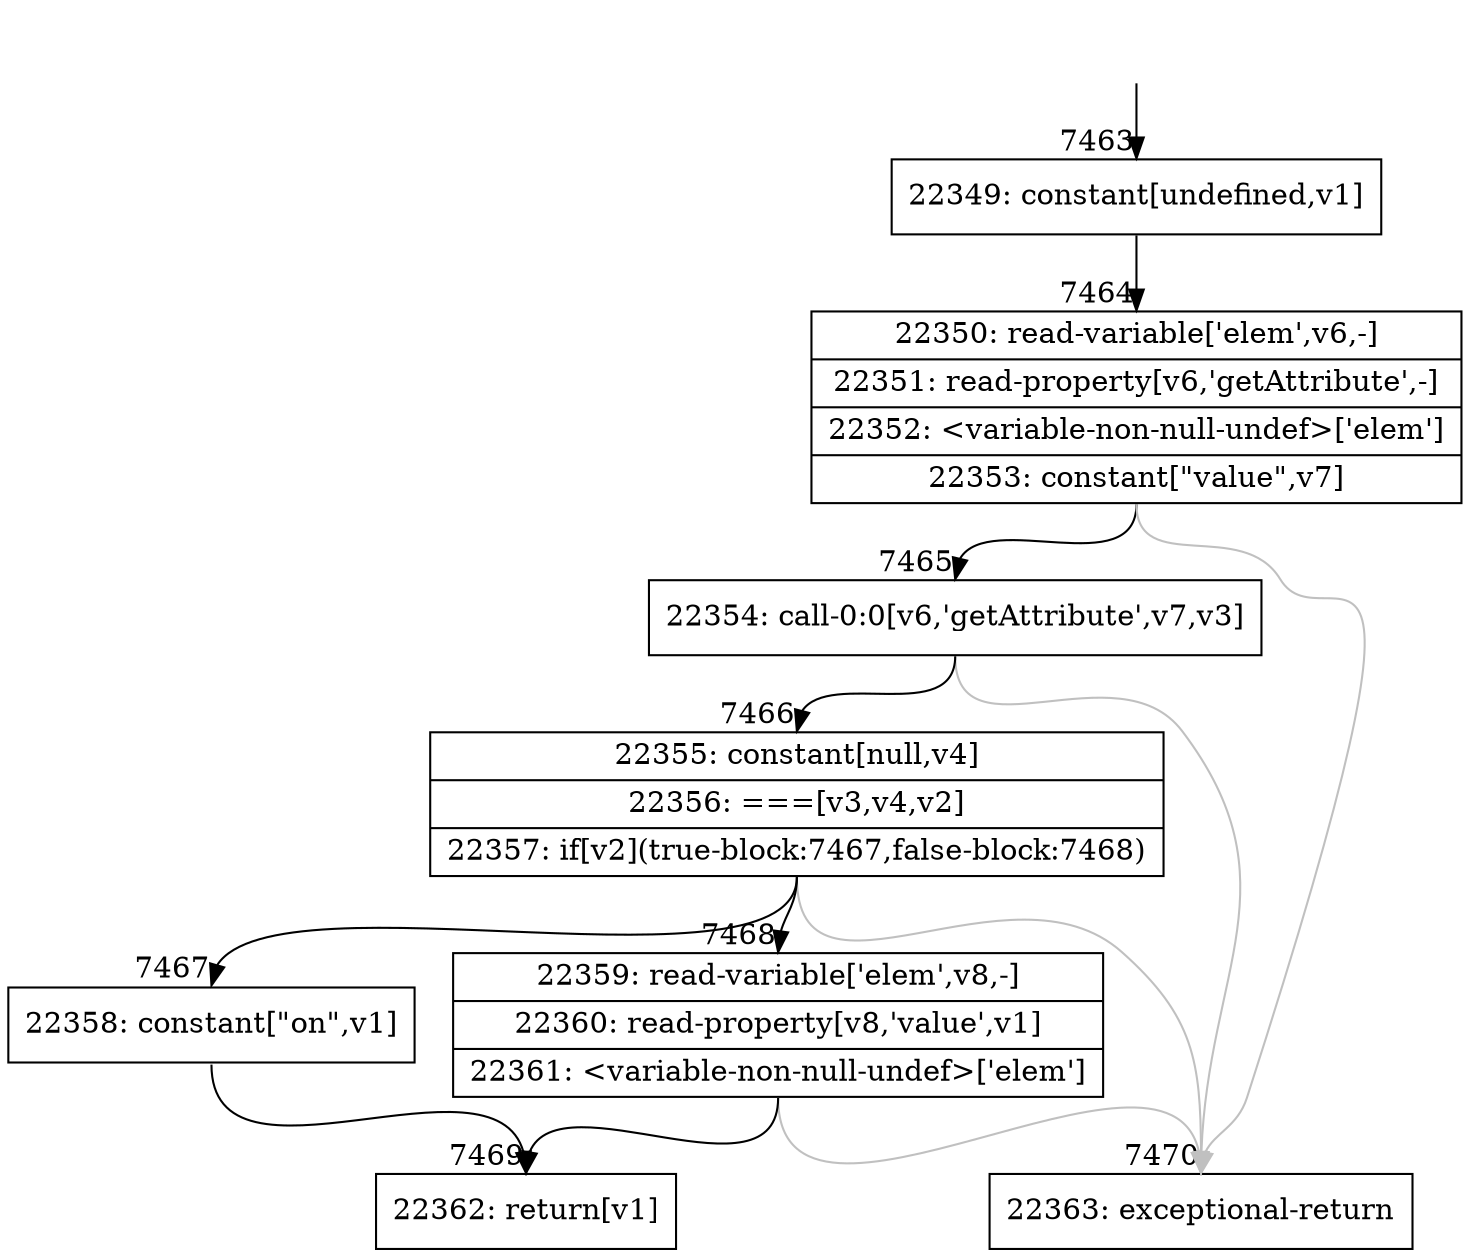 digraph {
rankdir="TD"
BB_entry458[shape=none,label=""];
BB_entry458 -> BB7463 [tailport=s, headport=n, headlabel="    7463"]
BB7463 [shape=record label="{22349: constant[undefined,v1]}" ] 
BB7463 -> BB7464 [tailport=s, headport=n, headlabel="      7464"]
BB7464 [shape=record label="{22350: read-variable['elem',v6,-]|22351: read-property[v6,'getAttribute',-]|22352: \<variable-non-null-undef\>['elem']|22353: constant[\"value\",v7]}" ] 
BB7464 -> BB7465 [tailport=s, headport=n, headlabel="      7465"]
BB7464 -> BB7470 [tailport=s, headport=n, color=gray, headlabel="      7470"]
BB7465 [shape=record label="{22354: call-0:0[v6,'getAttribute',v7,v3]}" ] 
BB7465 -> BB7466 [tailport=s, headport=n, headlabel="      7466"]
BB7465 -> BB7470 [tailport=s, headport=n, color=gray]
BB7466 [shape=record label="{22355: constant[null,v4]|22356: ===[v3,v4,v2]|22357: if[v2](true-block:7467,false-block:7468)}" ] 
BB7466 -> BB7467 [tailport=s, headport=n, headlabel="      7467"]
BB7466 -> BB7468 [tailport=s, headport=n, headlabel="      7468"]
BB7466 -> BB7470 [tailport=s, headport=n, color=gray]
BB7467 [shape=record label="{22358: constant[\"on\",v1]}" ] 
BB7467 -> BB7469 [tailport=s, headport=n, headlabel="      7469"]
BB7468 [shape=record label="{22359: read-variable['elem',v8,-]|22360: read-property[v8,'value',v1]|22361: \<variable-non-null-undef\>['elem']}" ] 
BB7468 -> BB7469 [tailport=s, headport=n]
BB7468 -> BB7470 [tailport=s, headport=n, color=gray]
BB7469 [shape=record label="{22362: return[v1]}" ] 
BB7470 [shape=record label="{22363: exceptional-return}" ] 
}
